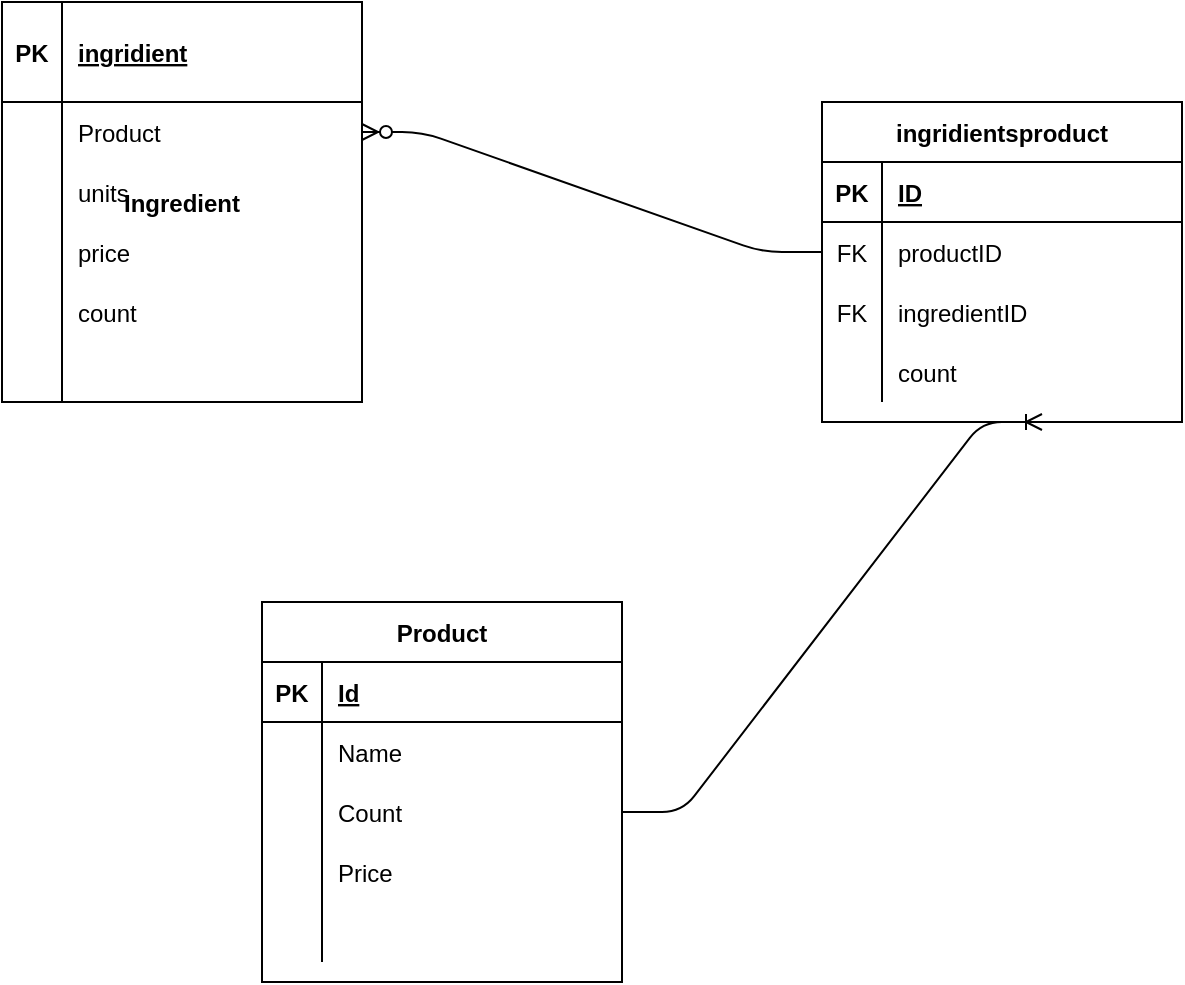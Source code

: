 <mxfile version="14.7.3" type="device"><diagram name="Page-1" id="c4acf3e9-155e-7222-9cf6-157b1a14988f"><mxGraphModel dx="1422" dy="1862" grid="1" gridSize="10" guides="1" tooltips="1" connect="1" arrows="1" fold="1" page="1" pageScale="1" pageWidth="850" pageHeight="1100" background="#ffffff" math="0" shadow="0"><root><mxCell id="0"/><mxCell id="1" parent="0"/><mxCell id="JwwQwf5gm9ooaEHjaJT9-96" value="Product" style="shape=table;startSize=30;container=1;collapsible=1;childLayout=tableLayout;fixedRows=1;rowLines=0;fontStyle=1;align=center;resizeLast=1;" parent="1" vertex="1"><mxGeometry x="180" y="-230" width="180" height="190" as="geometry"/></mxCell><mxCell id="JwwQwf5gm9ooaEHjaJT9-97" value="" style="shape=partialRectangle;collapsible=0;dropTarget=0;pointerEvents=0;fillColor=none;top=0;left=0;bottom=1;right=0;points=[[0,0.5],[1,0.5]];portConstraint=eastwest;" parent="JwwQwf5gm9ooaEHjaJT9-96" vertex="1"><mxGeometry y="30" width="180" height="30" as="geometry"/></mxCell><mxCell id="JwwQwf5gm9ooaEHjaJT9-98" value="PK" style="shape=partialRectangle;connectable=0;fillColor=none;top=0;left=0;bottom=0;right=0;fontStyle=1;overflow=hidden;" parent="JwwQwf5gm9ooaEHjaJT9-97" vertex="1"><mxGeometry width="30" height="30" as="geometry"/></mxCell><mxCell id="JwwQwf5gm9ooaEHjaJT9-99" value="Id" style="shape=partialRectangle;connectable=0;fillColor=none;top=0;left=0;bottom=0;right=0;align=left;spacingLeft=6;fontStyle=5;overflow=hidden;" parent="JwwQwf5gm9ooaEHjaJT9-97" vertex="1"><mxGeometry x="30" width="150" height="30" as="geometry"/></mxCell><mxCell id="JwwQwf5gm9ooaEHjaJT9-100" value="" style="shape=partialRectangle;collapsible=0;dropTarget=0;pointerEvents=0;fillColor=none;top=0;left=0;bottom=0;right=0;points=[[0,0.5],[1,0.5]];portConstraint=eastwest;" parent="JwwQwf5gm9ooaEHjaJT9-96" vertex="1"><mxGeometry y="60" width="180" height="30" as="geometry"/></mxCell><mxCell id="JwwQwf5gm9ooaEHjaJT9-101" value="" style="shape=partialRectangle;connectable=0;fillColor=none;top=0;left=0;bottom=0;right=0;editable=1;overflow=hidden;" parent="JwwQwf5gm9ooaEHjaJT9-100" vertex="1"><mxGeometry width="30" height="30" as="geometry"/></mxCell><mxCell id="JwwQwf5gm9ooaEHjaJT9-102" value="Name" style="shape=partialRectangle;connectable=0;fillColor=none;top=0;left=0;bottom=0;right=0;align=left;spacingLeft=6;overflow=hidden;" parent="JwwQwf5gm9ooaEHjaJT9-100" vertex="1"><mxGeometry x="30" width="150" height="30" as="geometry"/></mxCell><mxCell id="JwwQwf5gm9ooaEHjaJT9-103" value="" style="shape=partialRectangle;collapsible=0;dropTarget=0;pointerEvents=0;fillColor=none;top=0;left=0;bottom=0;right=0;points=[[0,0.5],[1,0.5]];portConstraint=eastwest;" parent="JwwQwf5gm9ooaEHjaJT9-96" vertex="1"><mxGeometry y="90" width="180" height="30" as="geometry"/></mxCell><mxCell id="JwwQwf5gm9ooaEHjaJT9-104" value="" style="shape=partialRectangle;connectable=0;fillColor=none;top=0;left=0;bottom=0;right=0;editable=1;overflow=hidden;" parent="JwwQwf5gm9ooaEHjaJT9-103" vertex="1"><mxGeometry width="30" height="30" as="geometry"/></mxCell><mxCell id="JwwQwf5gm9ooaEHjaJT9-105" value="Count" style="shape=partialRectangle;connectable=0;fillColor=none;top=0;left=0;bottom=0;right=0;align=left;spacingLeft=6;overflow=hidden;" parent="JwwQwf5gm9ooaEHjaJT9-103" vertex="1"><mxGeometry x="30" width="150" height="30" as="geometry"/></mxCell><mxCell id="JwwQwf5gm9ooaEHjaJT9-106" value="" style="shape=partialRectangle;collapsible=0;dropTarget=0;pointerEvents=0;fillColor=none;top=0;left=0;bottom=0;right=0;points=[[0,0.5],[1,0.5]];portConstraint=eastwest;" parent="JwwQwf5gm9ooaEHjaJT9-96" vertex="1"><mxGeometry y="120" width="180" height="30" as="geometry"/></mxCell><mxCell id="JwwQwf5gm9ooaEHjaJT9-107" value="" style="shape=partialRectangle;connectable=0;fillColor=none;top=0;left=0;bottom=0;right=0;editable=1;overflow=hidden;" parent="JwwQwf5gm9ooaEHjaJT9-106" vertex="1"><mxGeometry width="30" height="30" as="geometry"/></mxCell><mxCell id="JwwQwf5gm9ooaEHjaJT9-108" value="Price" style="shape=partialRectangle;connectable=0;fillColor=none;top=0;left=0;bottom=0;right=0;align=left;spacingLeft=6;overflow=hidden;" parent="JwwQwf5gm9ooaEHjaJT9-106" vertex="1"><mxGeometry x="30" width="150" height="30" as="geometry"/></mxCell><mxCell id="JwwQwf5gm9ooaEHjaJT9-535" value="" style="shape=partialRectangle;collapsible=0;dropTarget=0;pointerEvents=0;fillColor=none;top=0;left=0;bottom=0;right=0;points=[[0,0.5],[1,0.5]];portConstraint=eastwest;" parent="JwwQwf5gm9ooaEHjaJT9-96" vertex="1"><mxGeometry y="150" width="180" height="30" as="geometry"/></mxCell><mxCell id="JwwQwf5gm9ooaEHjaJT9-536" value="" style="shape=partialRectangle;connectable=0;fillColor=none;top=0;left=0;bottom=0;right=0;editable=1;overflow=hidden;" parent="JwwQwf5gm9ooaEHjaJT9-535" vertex="1"><mxGeometry width="30" height="30" as="geometry"/></mxCell><mxCell id="JwwQwf5gm9ooaEHjaJT9-537" value="" style="shape=partialRectangle;connectable=0;fillColor=none;top=0;left=0;bottom=0;right=0;align=left;spacingLeft=6;overflow=hidden;" parent="JwwQwf5gm9ooaEHjaJT9-535" vertex="1"><mxGeometry x="30" width="150" height="30" as="geometry"/></mxCell><mxCell id="JwwQwf5gm9ooaEHjaJT9-456" value="Ingredient" style="shape=table;startSize=0;container=1;collapsible=1;childLayout=tableLayout;fixedRows=1;rowLines=0;fontStyle=1;align=center;resizeLast=1;" parent="1" vertex="1"><mxGeometry x="50" y="-530" width="180" height="200" as="geometry"/></mxCell><mxCell id="JwwQwf5gm9ooaEHjaJT9-457" value="" style="shape=partialRectangle;collapsible=0;dropTarget=0;pointerEvents=0;fillColor=none;top=0;left=0;bottom=1;right=0;points=[[0,0.5],[1,0.5]];portConstraint=eastwest;" parent="JwwQwf5gm9ooaEHjaJT9-456" vertex="1"><mxGeometry width="180" height="50" as="geometry"/></mxCell><mxCell id="JwwQwf5gm9ooaEHjaJT9-458" value="PK" style="shape=partialRectangle;connectable=0;fillColor=none;top=0;left=0;bottom=0;right=0;fontStyle=1;overflow=hidden;" parent="JwwQwf5gm9ooaEHjaJT9-457" vertex="1"><mxGeometry width="30" height="50" as="geometry"/></mxCell><mxCell id="JwwQwf5gm9ooaEHjaJT9-459" value="ingridient" style="shape=partialRectangle;connectable=0;fillColor=none;top=0;left=0;bottom=0;right=0;align=left;spacingLeft=6;fontStyle=5;overflow=hidden;" parent="JwwQwf5gm9ooaEHjaJT9-457" vertex="1"><mxGeometry x="30" width="150" height="50" as="geometry"/></mxCell><mxCell id="JwwQwf5gm9ooaEHjaJT9-460" value="" style="shape=partialRectangle;collapsible=0;dropTarget=0;pointerEvents=0;fillColor=none;top=0;left=0;bottom=0;right=0;points=[[0,0.5],[1,0.5]];portConstraint=eastwest;" parent="JwwQwf5gm9ooaEHjaJT9-456" vertex="1"><mxGeometry y="50" width="180" height="30" as="geometry"/></mxCell><mxCell id="JwwQwf5gm9ooaEHjaJT9-461" value="" style="shape=partialRectangle;connectable=0;fillColor=none;top=0;left=0;bottom=0;right=0;editable=1;overflow=hidden;" parent="JwwQwf5gm9ooaEHjaJT9-460" vertex="1"><mxGeometry width="30" height="30" as="geometry"/></mxCell><mxCell id="JwwQwf5gm9ooaEHjaJT9-462" value="Product" style="shape=partialRectangle;connectable=0;fillColor=none;top=0;left=0;bottom=0;right=0;align=left;spacingLeft=6;overflow=hidden;" parent="JwwQwf5gm9ooaEHjaJT9-460" vertex="1"><mxGeometry x="30" width="150" height="30" as="geometry"/></mxCell><mxCell id="JwwQwf5gm9ooaEHjaJT9-463" value="" style="shape=partialRectangle;collapsible=0;dropTarget=0;pointerEvents=0;fillColor=none;top=0;left=0;bottom=0;right=0;points=[[0,0.5],[1,0.5]];portConstraint=eastwest;" parent="JwwQwf5gm9ooaEHjaJT9-456" vertex="1"><mxGeometry y="80" width="180" height="30" as="geometry"/></mxCell><mxCell id="JwwQwf5gm9ooaEHjaJT9-464" value="" style="shape=partialRectangle;connectable=0;fillColor=none;top=0;left=0;bottom=0;right=0;editable=1;overflow=hidden;" parent="JwwQwf5gm9ooaEHjaJT9-463" vertex="1"><mxGeometry width="30" height="30" as="geometry"/></mxCell><mxCell id="JwwQwf5gm9ooaEHjaJT9-465" value="units" style="shape=partialRectangle;connectable=0;fillColor=none;top=0;left=0;bottom=0;right=0;align=left;spacingLeft=6;overflow=hidden;" parent="JwwQwf5gm9ooaEHjaJT9-463" vertex="1"><mxGeometry x="30" width="150" height="30" as="geometry"/></mxCell><mxCell id="JwwQwf5gm9ooaEHjaJT9-466" value="" style="shape=partialRectangle;collapsible=0;dropTarget=0;pointerEvents=0;fillColor=none;top=0;left=0;bottom=0;right=0;points=[[0,0.5],[1,0.5]];portConstraint=eastwest;" parent="JwwQwf5gm9ooaEHjaJT9-456" vertex="1"><mxGeometry y="110" width="180" height="30" as="geometry"/></mxCell><mxCell id="JwwQwf5gm9ooaEHjaJT9-467" value="" style="shape=partialRectangle;connectable=0;fillColor=none;top=0;left=0;bottom=0;right=0;editable=1;overflow=hidden;" parent="JwwQwf5gm9ooaEHjaJT9-466" vertex="1"><mxGeometry width="30" height="30" as="geometry"/></mxCell><mxCell id="JwwQwf5gm9ooaEHjaJT9-468" value="price" style="shape=partialRectangle;connectable=0;fillColor=none;top=0;left=0;bottom=0;right=0;align=left;spacingLeft=6;overflow=hidden;" parent="JwwQwf5gm9ooaEHjaJT9-466" vertex="1"><mxGeometry x="30" width="150" height="30" as="geometry"/></mxCell><mxCell id="JwwQwf5gm9ooaEHjaJT9-473" value="" style="shape=partialRectangle;collapsible=0;dropTarget=0;pointerEvents=0;fillColor=none;top=0;left=0;bottom=0;right=0;points=[[0,0.5],[1,0.5]];portConstraint=eastwest;" parent="JwwQwf5gm9ooaEHjaJT9-456" vertex="1"><mxGeometry y="140" width="180" height="30" as="geometry"/></mxCell><mxCell id="JwwQwf5gm9ooaEHjaJT9-474" value="" style="shape=partialRectangle;connectable=0;fillColor=none;top=0;left=0;bottom=0;right=0;editable=1;overflow=hidden;" parent="JwwQwf5gm9ooaEHjaJT9-473" vertex="1"><mxGeometry width="30" height="30" as="geometry"/></mxCell><mxCell id="JwwQwf5gm9ooaEHjaJT9-475" value="count" style="shape=partialRectangle;connectable=0;fillColor=none;top=0;left=0;bottom=0;right=0;align=left;spacingLeft=6;overflow=hidden;" parent="JwwQwf5gm9ooaEHjaJT9-473" vertex="1"><mxGeometry x="30" width="150" height="30" as="geometry"/></mxCell><mxCell id="JwwQwf5gm9ooaEHjaJT9-476" value="" style="shape=partialRectangle;collapsible=0;dropTarget=0;pointerEvents=0;fillColor=none;top=0;left=0;bottom=0;right=0;points=[[0,0.5],[1,0.5]];portConstraint=eastwest;" parent="JwwQwf5gm9ooaEHjaJT9-456" vertex="1"><mxGeometry y="170" width="180" height="30" as="geometry"/></mxCell><mxCell id="JwwQwf5gm9ooaEHjaJT9-477" value="" style="shape=partialRectangle;connectable=0;fillColor=none;top=0;left=0;bottom=0;right=0;editable=1;overflow=hidden;" parent="JwwQwf5gm9ooaEHjaJT9-476" vertex="1"><mxGeometry width="30" height="30" as="geometry"/></mxCell><mxCell id="JwwQwf5gm9ooaEHjaJT9-478" value="" style="shape=partialRectangle;connectable=0;fillColor=none;top=0;left=0;bottom=0;right=0;align=left;spacingLeft=6;overflow=hidden;" parent="JwwQwf5gm9ooaEHjaJT9-476" vertex="1"><mxGeometry x="30" width="150" height="30" as="geometry"/></mxCell><mxCell id="0Vk7s9uYcKKJ0YE0jLL_-21" value="ingridientsproduct" style="shape=table;startSize=30;container=1;collapsible=1;childLayout=tableLayout;fixedRows=1;rowLines=0;fontStyle=1;align=center;resizeLast=1;" parent="1" vertex="1"><mxGeometry x="460" y="-480" width="180" height="160" as="geometry"/></mxCell><mxCell id="0Vk7s9uYcKKJ0YE0jLL_-22" value="" style="shape=partialRectangle;collapsible=0;dropTarget=0;pointerEvents=0;fillColor=none;top=0;left=0;bottom=1;right=0;points=[[0,0.5],[1,0.5]];portConstraint=eastwest;" parent="0Vk7s9uYcKKJ0YE0jLL_-21" vertex="1"><mxGeometry y="30" width="180" height="30" as="geometry"/></mxCell><mxCell id="0Vk7s9uYcKKJ0YE0jLL_-23" value="PK" style="shape=partialRectangle;connectable=0;fillColor=none;top=0;left=0;bottom=0;right=0;fontStyle=1;overflow=hidden;" parent="0Vk7s9uYcKKJ0YE0jLL_-22" vertex="1"><mxGeometry width="30" height="30" as="geometry"/></mxCell><mxCell id="0Vk7s9uYcKKJ0YE0jLL_-24" value="ID" style="shape=partialRectangle;connectable=0;fillColor=none;top=0;left=0;bottom=0;right=0;align=left;spacingLeft=6;fontStyle=5;overflow=hidden;" parent="0Vk7s9uYcKKJ0YE0jLL_-22" vertex="1"><mxGeometry x="30" width="150" height="30" as="geometry"/></mxCell><mxCell id="0Vk7s9uYcKKJ0YE0jLL_-25" value="" style="shape=partialRectangle;collapsible=0;dropTarget=0;pointerEvents=0;fillColor=none;top=0;left=0;bottom=0;right=0;points=[[0,0.5],[1,0.5]];portConstraint=eastwest;" parent="0Vk7s9uYcKKJ0YE0jLL_-21" vertex="1"><mxGeometry y="60" width="180" height="30" as="geometry"/></mxCell><mxCell id="0Vk7s9uYcKKJ0YE0jLL_-26" value="FK" style="shape=partialRectangle;connectable=0;fillColor=none;top=0;left=0;bottom=0;right=0;editable=1;overflow=hidden;" parent="0Vk7s9uYcKKJ0YE0jLL_-25" vertex="1"><mxGeometry width="30" height="30" as="geometry"/></mxCell><mxCell id="0Vk7s9uYcKKJ0YE0jLL_-27" value="productID" style="shape=partialRectangle;connectable=0;fillColor=none;top=0;left=0;bottom=0;right=0;align=left;spacingLeft=6;overflow=hidden;" parent="0Vk7s9uYcKKJ0YE0jLL_-25" vertex="1"><mxGeometry x="30" width="150" height="30" as="geometry"/></mxCell><mxCell id="0Vk7s9uYcKKJ0YE0jLL_-28" value="" style="shape=partialRectangle;collapsible=0;dropTarget=0;pointerEvents=0;fillColor=none;top=0;left=0;bottom=0;right=0;points=[[0,0.5],[1,0.5]];portConstraint=eastwest;" parent="0Vk7s9uYcKKJ0YE0jLL_-21" vertex="1"><mxGeometry y="90" width="180" height="30" as="geometry"/></mxCell><mxCell id="0Vk7s9uYcKKJ0YE0jLL_-29" value="FK" style="shape=partialRectangle;connectable=0;fillColor=none;top=0;left=0;bottom=0;right=0;editable=1;overflow=hidden;" parent="0Vk7s9uYcKKJ0YE0jLL_-28" vertex="1"><mxGeometry width="30" height="30" as="geometry"/></mxCell><mxCell id="0Vk7s9uYcKKJ0YE0jLL_-30" value="ingredientID" style="shape=partialRectangle;connectable=0;fillColor=none;top=0;left=0;bottom=0;right=0;align=left;spacingLeft=6;overflow=hidden;" parent="0Vk7s9uYcKKJ0YE0jLL_-28" vertex="1"><mxGeometry x="30" width="150" height="30" as="geometry"/></mxCell><mxCell id="0Vk7s9uYcKKJ0YE0jLL_-31" value="" style="shape=partialRectangle;collapsible=0;dropTarget=0;pointerEvents=0;fillColor=none;top=0;left=0;bottom=0;right=0;points=[[0,0.5],[1,0.5]];portConstraint=eastwest;" parent="0Vk7s9uYcKKJ0YE0jLL_-21" vertex="1"><mxGeometry y="120" width="180" height="30" as="geometry"/></mxCell><mxCell id="0Vk7s9uYcKKJ0YE0jLL_-32" value="" style="shape=partialRectangle;connectable=0;fillColor=none;top=0;left=0;bottom=0;right=0;editable=1;overflow=hidden;" parent="0Vk7s9uYcKKJ0YE0jLL_-31" vertex="1"><mxGeometry width="30" height="30" as="geometry"/></mxCell><mxCell id="0Vk7s9uYcKKJ0YE0jLL_-33" value="count" style="shape=partialRectangle;connectable=0;fillColor=none;top=0;left=0;bottom=0;right=0;align=left;spacingLeft=6;overflow=hidden;" parent="0Vk7s9uYcKKJ0YE0jLL_-31" vertex="1"><mxGeometry x="30" width="150" height="30" as="geometry"/></mxCell><mxCell id="2_IZd06Boq8hsgoBOuku-1" value="" style="edgeStyle=entityRelationEdgeStyle;fontSize=12;html=1;endArrow=ERzeroToMany;endFill=1;exitX=0;exitY=0.5;exitDx=0;exitDy=0;entryX=1;entryY=0.5;entryDx=0;entryDy=0;" edge="1" parent="1" source="0Vk7s9uYcKKJ0YE0jLL_-25" target="JwwQwf5gm9ooaEHjaJT9-460"><mxGeometry width="100" height="100" relative="1" as="geometry"><mxPoint x="360" y="-500" as="sourcePoint"/><mxPoint x="460" y="-600" as="targetPoint"/></mxGeometry></mxCell><mxCell id="2_IZd06Boq8hsgoBOuku-2" value="" style="edgeStyle=entityRelationEdgeStyle;fontSize=12;html=1;endArrow=ERoneToMany;exitX=1;exitY=0.5;exitDx=0;exitDy=0;" edge="1" parent="1" source="JwwQwf5gm9ooaEHjaJT9-103"><mxGeometry width="100" height="100" relative="1" as="geometry"><mxPoint x="520" y="-120" as="sourcePoint"/><mxPoint x="570" y="-320" as="targetPoint"/></mxGeometry></mxCell></root></mxGraphModel></diagram></mxfile>